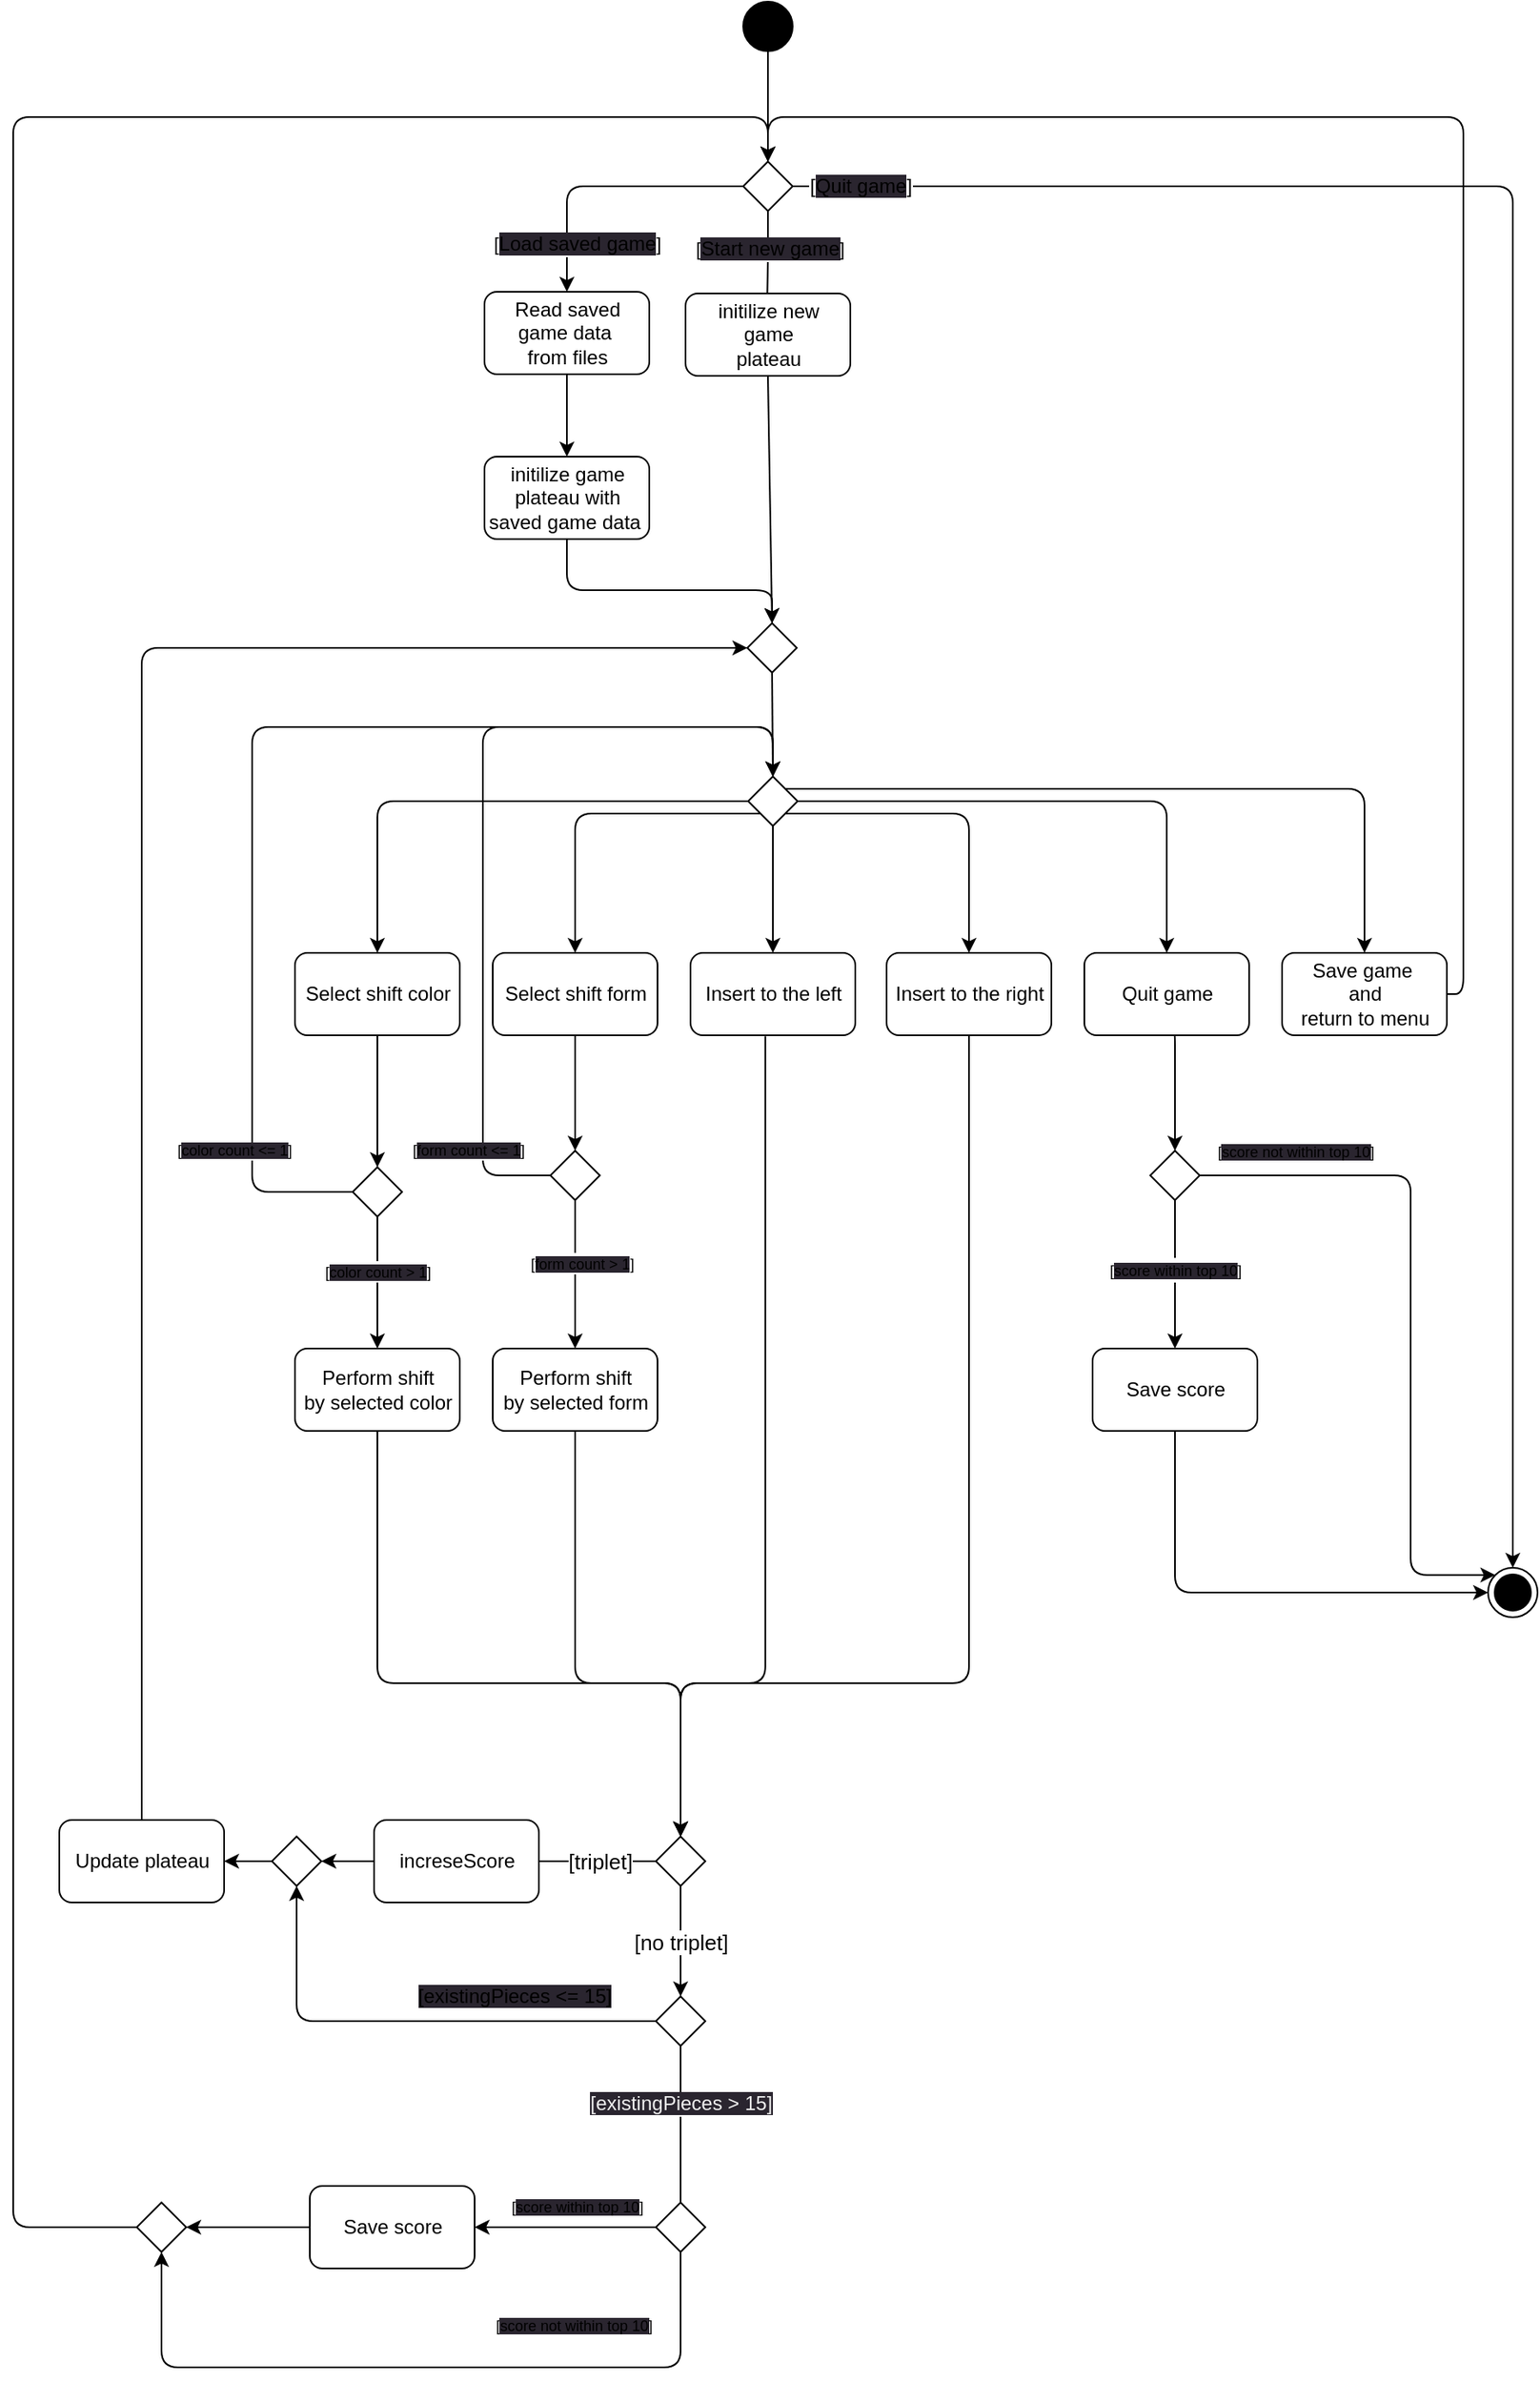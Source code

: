 <mxfile>
    <diagram id="9pRPVDFO2S-TlXPmKw_i" name="Page-1">
        <mxGraphModel dx="1385" dy="603" grid="1" gridSize="10" guides="1" tooltips="1" connect="1" arrows="1" fold="1" page="1" pageScale="1" pageWidth="1169" pageHeight="1654" math="0" shadow="0">
            <root>
                <mxCell id="0"/>
                <mxCell id="1" parent="0"/>
                <mxCell id="49" value="" style="edgeStyle=orthogonalEdgeStyle;html=1;fontSize=13;exitX=0;exitY=0.5;exitDx=0;exitDy=0;entryX=0.5;entryY=0;entryDx=0;entryDy=0;" parent="1" source="62" target="4" edge="1">
                    <mxGeometry relative="1" as="geometry">
                        <Array as="points">
                            <mxPoint x="458" y="172"/>
                        </Array>
                    </mxGeometry>
                </mxCell>
                <mxCell id="82" value="[&lt;span style=&quot;font-size: 12px; background-color: rgb(42, 37, 47);&quot;&gt;Load saved&amp;nbsp;&lt;/span&gt;&lt;span style=&quot;font-size: 12px; background-color: rgb(42, 37, 47);&quot;&gt;game&lt;/span&gt;]" style="edgeLabel;html=1;align=center;verticalAlign=middle;resizable=0;points=[];" vertex="1" connectable="0" parent="49">
                    <mxGeometry x="-0.566" y="2" relative="1" as="geometry">
                        <mxPoint x="-64" y="33" as="offset"/>
                    </mxGeometry>
                </mxCell>
                <mxCell id="50" style="edgeStyle=orthogonalEdgeStyle;html=1;fontSize=13;exitX=0.5;exitY=1;exitDx=0;exitDy=0;entryX=0.5;entryY=0;entryDx=0;entryDy=0;" parent="1" source="62" target="7" edge="1">
                    <mxGeometry relative="1" as="geometry">
                        <mxPoint x="535.5" y="246" as="targetPoint"/>
                        <Array as="points">
                            <mxPoint x="579.5" y="216"/>
                            <mxPoint x="579.5" y="216"/>
                            <mxPoint x="579.5" y="246"/>
                            <mxPoint x="579.5" y="246"/>
                        </Array>
                    </mxGeometry>
                </mxCell>
                <mxCell id="83" value="[&lt;span style=&quot;font-size: 12px; background-color: rgb(42, 37, 47);&quot;&gt;Start new game&lt;/span&gt;]" style="edgeLabel;html=1;align=center;verticalAlign=middle;resizable=0;points=[];" vertex="1" connectable="0" parent="50">
                    <mxGeometry x="-0.158" y="2" relative="1" as="geometry">
                        <mxPoint x="1" y="-8" as="offset"/>
                    </mxGeometry>
                </mxCell>
                <mxCell id="63" style="edgeStyle=none;html=1;exitX=0.5;exitY=1;exitDx=0;exitDy=0;entryX=0.5;entryY=0;entryDx=0;entryDy=0;endArrow=classic;endFill=1;" parent="1" source="2" target="62" edge="1">
                    <mxGeometry relative="1" as="geometry"/>
                </mxCell>
                <mxCell id="2" value="" style="ellipse;fillColor=strokeColor;" parent="1" vertex="1">
                    <mxGeometry x="565" y="60" width="30" height="30" as="geometry"/>
                </mxCell>
                <mxCell id="77" style="edgeStyle=orthogonalEdgeStyle;html=1;endArrow=classic;endFill=1;exitX=0.5;exitY=1;exitDx=0;exitDy=0;entryX=0.5;entryY=0;entryDx=0;entryDy=0;" parent="1" source="4" target="112" edge="1">
                    <mxGeometry relative="1" as="geometry">
                        <mxPoint x="458" y="331" as="targetPoint"/>
                    </mxGeometry>
                </mxCell>
                <mxCell id="4" value="Read saved&lt;br&gt;game data&amp;nbsp;&lt;br&gt;from files" style="html=1;dashed=0;whitespace=wrap;rounded=1;glass=0;shadow=0;" parent="1" vertex="1">
                    <mxGeometry x="408" y="236" width="100" height="50" as="geometry"/>
                </mxCell>
                <mxCell id="46" value="" style="edgeStyle=orthogonalEdgeStyle;html=1;fontSize=13;entryX=0.5;entryY=0;entryDx=0;entryDy=0;exitX=1;exitY=0;exitDx=0;exitDy=0;" parent="1" source="65" target="47" edge="1">
                    <mxGeometry relative="1" as="geometry">
                        <mxPoint x="817.077" y="627" as="targetPoint"/>
                        <mxPoint x="602" y="537" as="sourcePoint"/>
                        <Array as="points">
                            <mxPoint x="942" y="538"/>
                        </Array>
                    </mxGeometry>
                </mxCell>
                <mxCell id="67" style="edgeStyle=none;html=1;exitX=0.5;exitY=1;exitDx=0;exitDy=0;entryX=0.5;entryY=0;entryDx=0;entryDy=0;endArrow=classic;endFill=1;" parent="1" source="7" target="66" edge="1">
                    <mxGeometry relative="1" as="geometry"/>
                </mxCell>
                <mxCell id="7" value="initilize new &lt;br&gt;game&lt;br&gt;plateau" style="html=1;dashed=0;whitespace=wrap;rounded=1;glass=0;shadow=0;" parent="1" vertex="1">
                    <mxGeometry x="530" y="237" width="100" height="50" as="geometry"/>
                </mxCell>
                <mxCell id="20" style="edgeStyle=orthogonalEdgeStyle;html=1;entryX=0.5;entryY=0;entryDx=0;entryDy=0;exitX=0;exitY=0.5;exitDx=0;exitDy=0;startArrow=none;" parent="1" source="65" target="19" edge="1">
                    <mxGeometry relative="1" as="geometry">
                        <Array as="points">
                            <mxPoint x="343" y="545"/>
                        </Array>
                        <mxPoint x="402.75" y="712" as="sourcePoint"/>
                    </mxGeometry>
                </mxCell>
                <mxCell id="15" style="edgeStyle=orthogonalEdgeStyle;html=1;entryX=0.5;entryY=0;entryDx=0;entryDy=0;exitX=0.5;exitY=1;exitDx=0;exitDy=0;" parent="1" source="65" target="14" edge="1">
                    <mxGeometry relative="1" as="geometry">
                        <Array as="points">
                            <mxPoint x="583" y="560"/>
                            <mxPoint x="583" y="637"/>
                        </Array>
                        <mxPoint x="567" y="657" as="sourcePoint"/>
                    </mxGeometry>
                </mxCell>
                <mxCell id="16" style="edgeStyle=orthogonalEdgeStyle;html=1;entryX=0.5;entryY=0;entryDx=0;entryDy=0;exitX=1;exitY=1;exitDx=0;exitDy=0;" parent="1" source="65" target="13" edge="1">
                    <mxGeometry relative="1" as="geometry">
                        <Array as="points">
                            <mxPoint x="702" y="553"/>
                            <mxPoint x="680" y="553"/>
                            <mxPoint x="702" y="553"/>
                        </Array>
                        <mxPoint x="651.5" y="722" as="sourcePoint"/>
                    </mxGeometry>
                </mxCell>
                <mxCell id="26" style="edgeStyle=orthogonalEdgeStyle;html=1;entryX=0.5;entryY=0;entryDx=0;entryDy=0;" parent="1" source="13" target="104" edge="1">
                    <mxGeometry relative="1" as="geometry">
                        <Array as="points">
                            <mxPoint x="702" y="1080"/>
                            <mxPoint x="527" y="1080"/>
                        </Array>
                        <mxPoint x="702.67" y="1020.49" as="targetPoint"/>
                    </mxGeometry>
                </mxCell>
                <mxCell id="13" value="Insert to the right" style="html=1;dashed=0;whitespace=wrap;rounded=1;glass=0;shadow=0;" parent="1" vertex="1">
                    <mxGeometry x="652" y="637" width="100" height="50" as="geometry"/>
                </mxCell>
                <mxCell id="25" style="edgeStyle=orthogonalEdgeStyle;html=1;exitX=0.454;exitY=1.013;exitDx=0;exitDy=0;entryX=0.5;entryY=0;entryDx=0;entryDy=0;exitPerimeter=0;" parent="1" source="14" target="104" edge="1">
                    <mxGeometry relative="1" as="geometry">
                        <mxPoint x="586.12" y="1020.49" as="targetPoint"/>
                        <Array as="points">
                            <mxPoint x="578" y="1080"/>
                            <mxPoint x="527" y="1080"/>
                        </Array>
                    </mxGeometry>
                </mxCell>
                <mxCell id="14" value="Insert to the left" style="html=1;dashed=0;whitespace=wrap;rounded=1;glass=0;shadow=0;" parent="1" vertex="1">
                    <mxGeometry x="533" y="637" width="100" height="50" as="geometry"/>
                </mxCell>
                <mxCell id="17" style="edgeStyle=orthogonalEdgeStyle;html=1;entryX=0.5;entryY=0;entryDx=0;entryDy=0;exitX=0;exitY=1;exitDx=0;exitDy=0;" parent="1" source="65" target="18" edge="1">
                    <mxGeometry relative="1" as="geometry">
                        <mxPoint x="507" y="647" as="sourcePoint"/>
                        <Array as="points">
                            <mxPoint x="463" y="553"/>
                        </Array>
                    </mxGeometry>
                </mxCell>
                <mxCell id="101" style="edgeStyle=orthogonalEdgeStyle;html=1;entryX=0.5;entryY=0;entryDx=0;entryDy=0;fontSize=9;" edge="1" parent="1" source="18" target="110">
                    <mxGeometry relative="1" as="geometry">
                        <mxPoint x="484" y="747" as="targetPoint"/>
                    </mxGeometry>
                </mxCell>
                <mxCell id="18" value="Select shift form" style="html=1;dashed=0;whitespace=wrap;rounded=1;glass=0;shadow=0;" parent="1" vertex="1">
                    <mxGeometry x="413" y="637" width="100" height="50" as="geometry"/>
                </mxCell>
                <mxCell id="23" style="edgeStyle=orthogonalEdgeStyle;html=1;exitX=0.5;exitY=1;exitDx=0;exitDy=0;entryX=0.5;entryY=0;entryDx=0;entryDy=0;" parent="1" source="90" target="104" edge="1">
                    <mxGeometry relative="1" as="geometry">
                        <Array as="points">
                            <mxPoint x="343" y="1080"/>
                            <mxPoint x="527" y="1080"/>
                        </Array>
                        <mxPoint x="357" y="827" as="sourcePoint"/>
                        <mxPoint x="346.36" y="1021.08" as="targetPoint"/>
                    </mxGeometry>
                </mxCell>
                <mxCell id="19" value="Select shift color" style="html=1;dashed=0;whitespace=wrap;rounded=1;glass=0;shadow=0;" parent="1" vertex="1">
                    <mxGeometry x="293" y="637" width="100" height="50" as="geometry"/>
                </mxCell>
                <mxCell id="27" style="edgeStyle=orthogonalEdgeStyle;html=1;exitX=0;exitY=0.5;exitDx=0;exitDy=0;entryX=1;entryY=0.5;entryDx=0;entryDy=0;" parent="1" source="57" target="106" edge="1">
                    <mxGeometry relative="1" as="geometry">
                        <mxPoint x="247" y="1163" as="targetPoint"/>
                        <mxPoint x="277" y="1053" as="sourcePoint"/>
                        <Array as="points"/>
                    </mxGeometry>
                </mxCell>
                <mxCell id="30" value="" style="edgeStyle=orthogonalEdgeStyle;html=1;exitX=0.5;exitY=1;exitDx=0;exitDy=0;entryX=0.5;entryY=0;entryDx=0;entryDy=0;" parent="1" source="104" target="109" edge="1">
                    <mxGeometry relative="1" as="geometry">
                        <mxPoint x="531.5" y="1223" as="sourcePoint"/>
                        <mxPoint x="531.48" y="1313.02" as="targetPoint"/>
                    </mxGeometry>
                </mxCell>
                <mxCell id="36" value="&lt;span style=&quot;font-size: 13px;&quot;&gt;[no triplet]&lt;/span&gt;" style="edgeLabel;html=1;align=center;verticalAlign=middle;resizable=0;points=[];" parent="30" vertex="1" connectable="0">
                    <mxGeometry x="-0.726" y="-3" relative="1" as="geometry">
                        <mxPoint x="3" y="25" as="offset"/>
                    </mxGeometry>
                </mxCell>
                <mxCell id="34" style="edgeStyle=orthogonalEdgeStyle;html=1;entryX=0.5;entryY=1;entryDx=0;entryDy=0;exitX=0;exitY=0.5;exitDx=0;exitDy=0;" parent="1" source="109" target="106" edge="1">
                    <mxGeometry relative="1" as="geometry">
                        <Array as="points">
                            <mxPoint x="294" y="1285"/>
                        </Array>
                        <mxPoint x="207" y="643" as="targetPoint"/>
                        <mxPoint x="491.5" y="1353" as="sourcePoint"/>
                    </mxGeometry>
                </mxCell>
                <mxCell id="35" value="&lt;span style=&quot;background-color: rgb(42, 37, 47); font-size: 12px;&quot;&gt;[existingPieces &amp;lt;= 15]&lt;/span&gt;" style="edgeLabel;html=1;align=center;verticalAlign=middle;resizable=0;points=[];fontSize=12;fontStyle=0" parent="34" vertex="1" connectable="0">
                    <mxGeometry x="-0.952" y="1" relative="1" as="geometry">
                        <mxPoint x="-79" y="-16" as="offset"/>
                    </mxGeometry>
                </mxCell>
                <mxCell id="39" value="" style="ellipse;html=1;shape=endState;fillColor=strokeColor;" parent="1" vertex="1">
                    <mxGeometry x="1017" y="1010" width="30" height="30" as="geometry"/>
                </mxCell>
                <mxCell id="48" style="edgeStyle=orthogonalEdgeStyle;html=1;fontSize=13;entryX=0.5;entryY=0;entryDx=0;entryDy=0;exitX=1;exitY=0.5;exitDx=0;exitDy=0;" parent="1" source="47" target="62" edge="1">
                    <mxGeometry relative="1" as="geometry">
                        <Array as="points">
                            <mxPoint x="1002" y="662"/>
                            <mxPoint x="1002" y="130"/>
                            <mxPoint x="580" y="130"/>
                        </Array>
                        <mxPoint x="782" y="427" as="sourcePoint"/>
                        <mxPoint x="874.5" y="423" as="targetPoint"/>
                    </mxGeometry>
                </mxCell>
                <mxCell id="47" value="Save game&amp;nbsp;&lt;br&gt;and &lt;br&gt;return to menu" style="html=1;dashed=0;whitespace=wrap;rounded=1;glass=0;shadow=0;" parent="1" vertex="1">
                    <mxGeometry x="892" y="637" width="100" height="50" as="geometry"/>
                </mxCell>
                <mxCell id="58" style="edgeStyle=orthogonalEdgeStyle;html=1;entryX=0;entryY=0.5;entryDx=0;entryDy=0;fontSize=13;endArrow=none;endFill=0;" parent="1" source="57" target="104" edge="1">
                    <mxGeometry relative="1" as="geometry">
                        <mxPoint x="496.5" y="1188" as="targetPoint"/>
                    </mxGeometry>
                </mxCell>
                <mxCell id="60" value="[triplet]" style="edgeLabel;html=1;align=center;verticalAlign=middle;resizable=0;points=[];fontSize=13;" parent="58" vertex="1" connectable="0">
                    <mxGeometry x="0.66" y="-2" relative="1" as="geometry">
                        <mxPoint x="-22" y="-2" as="offset"/>
                    </mxGeometry>
                </mxCell>
                <mxCell id="57" value="increseScore" style="html=1;dashed=0;whitespace=wrap;rounded=1;glass=0;shadow=0;" parent="1" vertex="1">
                    <mxGeometry x="341" y="1163" width="100" height="50" as="geometry"/>
                </mxCell>
                <mxCell id="62" value="" style="rhombus;" parent="1" vertex="1">
                    <mxGeometry x="565" y="157" width="30" height="30" as="geometry"/>
                </mxCell>
                <mxCell id="115" style="edgeStyle=orthogonalEdgeStyle;html=1;entryX=0.5;entryY=0;entryDx=0;entryDy=0;fontSize=12;endArrow=classic;endFill=1;exitX=1;exitY=0.5;exitDx=0;exitDy=0;entryPerimeter=0;" edge="1" parent="1" source="65" target="114">
                    <mxGeometry relative="1" as="geometry">
                        <mxPoint x="762" y="587" as="sourcePoint"/>
                        <Array as="points">
                            <mxPoint x="822" y="545"/>
                        </Array>
                    </mxGeometry>
                </mxCell>
                <mxCell id="65" value="" style="rhombus;" parent="1" vertex="1">
                    <mxGeometry x="568" y="530" width="30" height="30" as="geometry"/>
                </mxCell>
                <mxCell id="73" style="edgeStyle=none;html=1;exitX=0.5;exitY=1;exitDx=0;exitDy=0;entryX=0.5;entryY=0;entryDx=0;entryDy=0;endArrow=classic;endFill=1;" parent="1" source="66" target="65" edge="1">
                    <mxGeometry relative="1" as="geometry"/>
                </mxCell>
                <mxCell id="66" value="" style="rhombus;" parent="1" vertex="1">
                    <mxGeometry x="567.5" y="437" width="30" height="30" as="geometry"/>
                </mxCell>
                <mxCell id="92" style="edgeStyle=orthogonalEdgeStyle;html=1;entryX=0.5;entryY=0;entryDx=0;entryDy=0;exitX=0.5;exitY=1;exitDx=0;exitDy=0;" edge="1" parent="1" source="111" target="90">
                    <mxGeometry relative="1" as="geometry">
                        <mxPoint x="343" y="817" as="sourcePoint"/>
                    </mxGeometry>
                </mxCell>
                <mxCell id="93" value="&lt;span style=&quot;font-size: 9px;&quot;&gt;[&lt;/span&gt;&lt;span style=&quot;font-size: 9px; background-color: rgb(42, 37, 47);&quot;&gt;color&amp;nbsp;&lt;/span&gt;&lt;span style=&quot;font-size: 9px; background-color: rgb(42, 37, 47);&quot;&gt;count &amp;gt; 1&lt;/span&gt;&lt;span style=&quot;font-size: 9px;&quot;&gt;]&lt;/span&gt;" style="edgeLabel;html=1;align=center;verticalAlign=middle;resizable=0;points=[];" vertex="1" connectable="0" parent="92">
                    <mxGeometry x="-0.768" relative="1" as="geometry">
                        <mxPoint y="23" as="offset"/>
                    </mxGeometry>
                </mxCell>
                <mxCell id="94" style="edgeStyle=orthogonalEdgeStyle;html=1;entryX=0.5;entryY=0;entryDx=0;entryDy=0;fontSize=9;exitX=0;exitY=0.5;exitDx=0;exitDy=0;" edge="1" parent="1" source="111" target="65">
                    <mxGeometry relative="1" as="geometry">
                        <mxPoint x="310.5" y="782" as="sourcePoint"/>
                        <Array as="points">
                            <mxPoint x="267" y="782"/>
                            <mxPoint x="267" y="500"/>
                            <mxPoint x="583" y="500"/>
                        </Array>
                    </mxGeometry>
                </mxCell>
                <mxCell id="95" value="[&lt;span style=&quot;background-color: rgb(42, 37, 47);&quot;&gt;color&amp;nbsp;&lt;/span&gt;&lt;span style=&quot;background-color: rgb(42, 37, 47);&quot;&gt;count &amp;lt;= 1&lt;/span&gt;]" style="edgeLabel;html=1;align=center;verticalAlign=middle;resizable=0;points=[];fontSize=9;" vertex="1" connectable="0" parent="94">
                    <mxGeometry x="-0.861" y="-3" relative="1" as="geometry">
                        <mxPoint x="-24" y="-22" as="offset"/>
                    </mxGeometry>
                </mxCell>
                <mxCell id="79" value="" style="edgeStyle=none;orthogonalLoop=1;jettySize=auto;html=1;exitX=0.5;exitY=1;exitDx=0;exitDy=0;entryX=0.5;entryY=0;entryDx=0;entryDy=0;" edge="1" parent="1" source="19" target="111">
                    <mxGeometry width="80" relative="1" as="geometry">
                        <mxPoint x="317" y="747" as="sourcePoint"/>
                        <mxPoint x="343" y="747" as="targetPoint"/>
                        <Array as="points"/>
                    </mxGeometry>
                </mxCell>
                <mxCell id="90" value="Perform shift &lt;br&gt;by selected color" style="html=1;dashed=0;whitespace=wrap;rounded=1;glass=0;shadow=0;" vertex="1" parent="1">
                    <mxGeometry x="293" y="877" width="100" height="50" as="geometry"/>
                </mxCell>
                <mxCell id="97" style="edgeStyle=orthogonalEdgeStyle;html=1;fontSize=9;entryX=0.5;entryY=0;entryDx=0;entryDy=0;exitX=0;exitY=0.5;exitDx=0;exitDy=0;" edge="1" parent="1" source="110" target="65">
                    <mxGeometry relative="1" as="geometry">
                        <mxPoint x="437" y="727" as="targetPoint"/>
                        <Array as="points">
                            <mxPoint x="407" y="772"/>
                            <mxPoint x="407" y="500"/>
                            <mxPoint x="583" y="500"/>
                        </Array>
                        <mxPoint x="451.5" y="782" as="sourcePoint"/>
                    </mxGeometry>
                </mxCell>
                <mxCell id="98" value="[&lt;span style=&quot;background-color: rgb(42, 37, 47);&quot;&gt;form&amp;nbsp;&lt;/span&gt;&lt;span style=&quot;background-color: rgb(42, 37, 47);&quot;&gt;count &amp;lt;= 1&lt;/span&gt;]" style="edgeLabel;html=1;align=center;verticalAlign=middle;resizable=0;points=[];fontSize=9;" vertex="1" connectable="0" parent="97">
                    <mxGeometry x="-0.861" y="-3" relative="1" as="geometry">
                        <mxPoint x="-14" y="-12" as="offset"/>
                    </mxGeometry>
                </mxCell>
                <mxCell id="102" style="edgeStyle=orthogonalEdgeStyle;html=1;fontSize=9;entryX=0.5;entryY=0;entryDx=0;entryDy=0;exitX=0.5;exitY=1;exitDx=0;exitDy=0;" edge="1" parent="1" source="110" target="100">
                    <mxGeometry relative="1" as="geometry">
                        <mxPoint x="453" y="867" as="targetPoint"/>
                        <mxPoint x="463" y="807" as="sourcePoint"/>
                    </mxGeometry>
                </mxCell>
                <mxCell id="103" style="edgeStyle=orthogonalEdgeStyle;html=1;entryX=0.5;entryY=0;entryDx=0;entryDy=0;fontSize=9;exitX=0.5;exitY=1;exitDx=0;exitDy=0;" edge="1" parent="1" source="100" target="104">
                    <mxGeometry relative="1" as="geometry">
                        <mxPoint x="483.26" y="1021.41" as="targetPoint"/>
                        <Array as="points">
                            <mxPoint x="463" y="1080"/>
                            <mxPoint x="527" y="1080"/>
                        </Array>
                    </mxGeometry>
                </mxCell>
                <mxCell id="100" value="Perform shift &lt;br&gt;by selected form" style="html=1;dashed=0;whitespace=wrap;rounded=1;glass=0;shadow=0;" vertex="1" parent="1">
                    <mxGeometry x="413" y="877" width="100" height="50" as="geometry"/>
                </mxCell>
                <mxCell id="96" value="&lt;span style=&quot;font-size: 9px;&quot;&gt;[&lt;/span&gt;&lt;span style=&quot;font-size: 9px; background-color: rgb(42, 37, 47);&quot;&gt;form&amp;nbsp;&lt;/span&gt;&lt;span style=&quot;font-size: 9px; background-color: rgb(42, 37, 47);&quot;&gt;count &amp;gt; 1&lt;/span&gt;&lt;span style=&quot;font-size: 9px;&quot;&gt;]&lt;/span&gt;" style="edgeLabel;html=1;align=center;verticalAlign=middle;resizable=0;points=[];" vertex="1" connectable="0" parent="1">
                    <mxGeometry x="463" y="827.003" as="geometry">
                        <mxPoint x="4" y="-2" as="offset"/>
                    </mxGeometry>
                </mxCell>
                <mxCell id="104" value="" style="rhombus;labelBackgroundColor=none;labelBorderColor=none;fontSize=9;html=0;" vertex="1" parent="1">
                    <mxGeometry x="512" y="1173" width="30" height="30" as="geometry"/>
                </mxCell>
                <mxCell id="108" style="edgeStyle=orthogonalEdgeStyle;html=1;fontSize=9;entryX=0;entryY=0.5;entryDx=0;entryDy=0;exitX=0.5;exitY=0;exitDx=0;exitDy=0;" edge="1" parent="1" source="105" target="66">
                    <mxGeometry relative="1" as="geometry">
                        <mxPoint x="212" y="446.333" as="targetPoint"/>
                        <mxPoint x="200" y="1100" as="sourcePoint"/>
                        <Array as="points">
                            <mxPoint x="200" y="452"/>
                        </Array>
                    </mxGeometry>
                </mxCell>
                <mxCell id="105" value="Update plateau" style="html=1;dashed=0;whitespace=wrap;rounded=1;glass=0;shadow=0;" vertex="1" parent="1">
                    <mxGeometry x="150" y="1163" width="100" height="50" as="geometry"/>
                </mxCell>
                <mxCell id="107" style="edgeStyle=orthogonalEdgeStyle;html=1;entryX=1;entryY=0.5;entryDx=0;entryDy=0;fontSize=9;" edge="1" parent="1" source="106" target="105">
                    <mxGeometry relative="1" as="geometry">
                        <mxPoint x="192" y="1163" as="targetPoint"/>
                    </mxGeometry>
                </mxCell>
                <mxCell id="106" value="" style="rhombus;labelBackgroundColor=none;labelBorderColor=none;fontSize=9;html=0;" vertex="1" parent="1">
                    <mxGeometry x="279" y="1173" width="30" height="30" as="geometry"/>
                </mxCell>
                <mxCell id="109" value="" style="rhombus;labelBackgroundColor=none;labelBorderColor=none;fontSize=12;html=0;" vertex="1" parent="1">
                    <mxGeometry x="512" y="1270" width="30" height="30" as="geometry"/>
                </mxCell>
                <mxCell id="110" value="" style="rhombus;labelBackgroundColor=none;labelBorderColor=none;fontSize=12;html=0;" vertex="1" parent="1">
                    <mxGeometry x="448" y="757" width="30" height="30" as="geometry"/>
                </mxCell>
                <mxCell id="111" value="" style="rhombus;labelBackgroundColor=none;labelBorderColor=none;fontSize=12;html=0;" vertex="1" parent="1">
                    <mxGeometry x="328" y="767" width="30" height="30" as="geometry"/>
                </mxCell>
                <mxCell id="113" style="edgeStyle=orthogonalEdgeStyle;html=1;entryX=0.5;entryY=0;entryDx=0;entryDy=0;fontSize=12;endArrow=classic;endFill=1;exitX=0.5;exitY=1;exitDx=0;exitDy=0;" edge="1" parent="1" source="112" target="66">
                    <mxGeometry relative="1" as="geometry">
                        <Array as="points">
                            <mxPoint x="458" y="417"/>
                            <mxPoint x="583" y="417"/>
                        </Array>
                    </mxGeometry>
                </mxCell>
                <mxCell id="112" value="initilize game&lt;br&gt;plateau with &lt;br&gt;saved game data&amp;nbsp;" style="html=1;dashed=0;whitespace=wrap;rounded=1;glass=0;shadow=0;" vertex="1" parent="1">
                    <mxGeometry x="408" y="336" width="100" height="50" as="geometry"/>
                </mxCell>
                <mxCell id="116" style="edgeStyle=orthogonalEdgeStyle;html=1;fontSize=12;endArrow=classic;endFill=1;exitX=0.5;exitY=1;exitDx=0;exitDy=0;entryX=0.5;entryY=0;entryDx=0;entryDy=0;" edge="1" parent="1" source="114" target="123">
                    <mxGeometry relative="1" as="geometry">
                        <mxPoint x="982" y="1377" as="targetPoint"/>
                        <Array as="points">
                            <mxPoint x="827" y="683"/>
                        </Array>
                    </mxGeometry>
                </mxCell>
                <mxCell id="119" style="edgeStyle=orthogonalEdgeStyle;html=1;entryX=0.5;entryY=0;entryDx=0;entryDy=0;fontSize=12;endArrow=classic;endFill=1;exitX=1;exitY=0.5;exitDx=0;exitDy=0;" edge="1" parent="1" source="62" target="39">
                    <mxGeometry relative="1" as="geometry">
                        <mxPoint x="647.0" y="287" as="sourcePoint"/>
                        <Array as="points">
                            <mxPoint x="1032" y="172"/>
                            <mxPoint x="1032" y="960"/>
                            <mxPoint x="1032" y="960"/>
                        </Array>
                    </mxGeometry>
                </mxCell>
                <mxCell id="151" value="[&lt;span style=&quot;background-color: rgb(42, 37, 47);&quot;&gt;Quit game&lt;/span&gt;]" style="edgeLabel;html=1;align=center;verticalAlign=middle;resizable=0;points=[];fontSize=12;" vertex="1" connectable="0" parent="119">
                    <mxGeometry x="-0.846" y="2" relative="1" as="geometry">
                        <mxPoint x="-57" y="2" as="offset"/>
                    </mxGeometry>
                </mxCell>
                <mxCell id="120" value="" style="edgeStyle=orthogonalEdgeStyle;html=1;exitX=0.5;exitY=1;exitDx=0;exitDy=0;endArrow=none;entryX=0.5;entryY=0;entryDx=0;entryDy=0;" edge="1" parent="1" source="109" target="126">
                    <mxGeometry relative="1" as="geometry">
                        <mxPoint x="547" y="1358" as="sourcePoint"/>
                        <mxPoint x="1107" y="693" as="targetPoint"/>
                        <Array as="points">
                            <mxPoint x="527" y="1373"/>
                            <mxPoint x="527" y="1503"/>
                        </Array>
                    </mxGeometry>
                </mxCell>
                <mxCell id="121" value="&lt;span style=&quot;color: rgb(240, 240, 240); font-family: Helvetica; font-size: 12px; font-style: normal; font-variant-ligatures: normal; font-variant-caps: normal; font-weight: 400; letter-spacing: normal; orphans: 2; text-align: center; text-indent: 0px; text-transform: none; widows: 2; word-spacing: 0px; -webkit-text-stroke-width: 0px; background-color: rgb(42, 37, 47); text-decoration-thickness: initial; text-decoration-style: initial; text-decoration-color: initial; float: none; display: inline !important;&quot;&gt;[existingPieces &amp;gt; 15]&lt;/span&gt;" style="edgeLabel;html=1;align=center;verticalAlign=middle;resizable=0;points=[];fontSize=12;" vertex="1" connectable="0" parent="120">
                    <mxGeometry x="-0.683" y="-1" relative="1" as="geometry">
                        <mxPoint x="1" y="20" as="offset"/>
                    </mxGeometry>
                </mxCell>
                <mxCell id="114" value="Quit game" style="html=1;dashed=0;whitespace=wrap;rounded=1;glass=0;shadow=0;" vertex="1" parent="1">
                    <mxGeometry x="772" y="637" width="100" height="50" as="geometry"/>
                </mxCell>
                <mxCell id="128" value="" style="edgeStyle=orthogonalEdgeStyle;html=1;fontSize=12;endArrow=classic;endFill=1;entryX=0.5;entryY=0;entryDx=0;entryDy=0;" edge="1" parent="1" source="123" target="131">
                    <mxGeometry relative="1" as="geometry">
                        <mxPoint x="952.31" y="1292" as="targetPoint"/>
                    </mxGeometry>
                </mxCell>
                <mxCell id="134" value="&lt;span style=&quot;font-size: 9px;&quot;&gt;[&lt;span style=&quot;background-color: rgb(42, 37, 47);&quot;&gt;score within top 10&lt;/span&gt;&lt;/span&gt;&lt;span style=&quot;font-size: 9px;&quot;&gt;]&lt;/span&gt;" style="edgeLabel;html=1;align=center;verticalAlign=middle;resizable=0;points=[];fontSize=12;" vertex="1" connectable="0" parent="128">
                    <mxGeometry x="-0.699" relative="1" as="geometry">
                        <mxPoint y="28" as="offset"/>
                    </mxGeometry>
                </mxCell>
                <mxCell id="133" style="edgeStyle=orthogonalEdgeStyle;html=1;entryX=0;entryY=0;entryDx=0;entryDy=0;fontSize=12;endArrow=classic;endFill=1;exitX=1;exitY=0.5;exitDx=0;exitDy=0;" edge="1" parent="1" source="123" target="39">
                    <mxGeometry relative="1" as="geometry">
                        <Array as="points">
                            <mxPoint x="970" y="772"/>
                            <mxPoint x="970" y="1014"/>
                        </Array>
                    </mxGeometry>
                </mxCell>
                <mxCell id="135" value="&lt;span style=&quot;font-size: 9px;&quot;&gt;[&lt;span style=&quot;background-color: rgb(42, 37, 47);&quot;&gt;score not within top 10&lt;/span&gt;&lt;/span&gt;&lt;span style=&quot;font-size: 9px;&quot;&gt;]&lt;/span&gt;" style="edgeLabel;html=1;align=center;verticalAlign=middle;resizable=0;points=[];fontSize=12;" vertex="1" connectable="0" parent="133">
                    <mxGeometry x="-0.84" relative="1" as="geometry">
                        <mxPoint x="24" y="-15" as="offset"/>
                    </mxGeometry>
                </mxCell>
                <mxCell id="123" value="" style="rhombus;labelBackgroundColor=none;labelBorderColor=none;fontSize=12;html=0;" vertex="1" parent="1">
                    <mxGeometry x="812" y="757" width="30" height="30" as="geometry"/>
                </mxCell>
                <mxCell id="137" style="edgeStyle=orthogonalEdgeStyle;html=1;entryX=1;entryY=0.5;entryDx=0;entryDy=0;fontSize=12;endArrow=classic;endFill=1;" edge="1" parent="1" source="126" target="136">
                    <mxGeometry relative="1" as="geometry">
                        <Array as="points">
                            <mxPoint x="472" y="1410"/>
                            <mxPoint x="472" y="1410"/>
                        </Array>
                    </mxGeometry>
                </mxCell>
                <mxCell id="145" value="&lt;span style=&quot;font-size: 9px;&quot;&gt;[&lt;span style=&quot;background-color: rgb(42, 37, 47);&quot;&gt;score within top 10&lt;/span&gt;&lt;/span&gt;&lt;span style=&quot;font-size: 9px;&quot;&gt;]&lt;/span&gt;" style="edgeLabel;html=1;align=center;verticalAlign=middle;resizable=0;points=[];fontSize=12;" vertex="1" connectable="0" parent="137">
                    <mxGeometry x="-0.687" relative="1" as="geometry">
                        <mxPoint x="-31" y="-13" as="offset"/>
                    </mxGeometry>
                </mxCell>
                <mxCell id="139" style="edgeStyle=orthogonalEdgeStyle;html=1;fontSize=12;endArrow=classic;endFill=1;entryX=0.5;entryY=1;entryDx=0;entryDy=0;" edge="1" parent="1" source="126" target="142">
                    <mxGeometry relative="1" as="geometry">
                        <mxPoint x="336.24" y="1406" as="targetPoint"/>
                        <Array as="points">
                            <mxPoint x="527" y="1495"/>
                            <mxPoint x="212" y="1495"/>
                        </Array>
                    </mxGeometry>
                </mxCell>
                <mxCell id="146" value="&lt;span style=&quot;font-size: 9px;&quot;&gt;[&lt;span style=&quot;background-color: rgb(42, 37, 47);&quot;&gt;score not within top 10&lt;/span&gt;&lt;/span&gt;&lt;span style=&quot;font-size: 9px;&quot;&gt;]&lt;/span&gt;" style="edgeLabel;html=1;align=center;verticalAlign=middle;resizable=0;points=[];fontSize=12;" vertex="1" connectable="0" parent="139">
                    <mxGeometry x="-0.794" relative="1" as="geometry">
                        <mxPoint x="-65" y="-3" as="offset"/>
                    </mxGeometry>
                </mxCell>
                <mxCell id="126" value="" style="rhombus;labelBackgroundColor=none;labelBorderColor=none;fontSize=12;html=0;" vertex="1" parent="1">
                    <mxGeometry x="512" y="1395" width="30" height="30" as="geometry"/>
                </mxCell>
                <mxCell id="129" style="edgeStyle=orthogonalEdgeStyle;html=1;entryX=0;entryY=0.5;entryDx=0;entryDy=0;fontSize=12;endArrow=classic;endFill=1;exitX=0.5;exitY=1;exitDx=0;exitDy=0;" edge="1" parent="1" source="131" target="39">
                    <mxGeometry relative="1" as="geometry">
                        <mxPoint x="937.0" y="1402" as="sourcePoint"/>
                    </mxGeometry>
                </mxCell>
                <mxCell id="131" value="Save score" style="html=1;dashed=0;whitespace=wrap;rounded=1;glass=0;shadow=0;" vertex="1" parent="1">
                    <mxGeometry x="777" y="877" width="100" height="50" as="geometry"/>
                </mxCell>
                <mxCell id="143" style="edgeStyle=orthogonalEdgeStyle;html=1;fontSize=12;endArrow=classic;endFill=1;" edge="1" parent="1" source="136" target="142">
                    <mxGeometry relative="1" as="geometry"/>
                </mxCell>
                <mxCell id="136" value="Save score" style="html=1;dashed=0;whitespace=wrap;rounded=1;glass=0;shadow=0;" vertex="1" parent="1">
                    <mxGeometry x="302.0" y="1385" width="100" height="50" as="geometry"/>
                </mxCell>
                <mxCell id="144" style="edgeStyle=orthogonalEdgeStyle;html=1;exitX=0;exitY=0.5;exitDx=0;exitDy=0;fontSize=12;endArrow=classic;endFill=1;entryX=0.5;entryY=0;entryDx=0;entryDy=0;" edge="1" parent="1" source="142" target="62">
                    <mxGeometry relative="1" as="geometry">
                        <mxPoint x="977" y="-88.143" as="targetPoint"/>
                        <Array as="points">
                            <mxPoint x="122" y="1410"/>
                            <mxPoint x="122" y="130"/>
                            <mxPoint x="580" y="130"/>
                        </Array>
                    </mxGeometry>
                </mxCell>
                <mxCell id="142" value="" style="rhombus;labelBackgroundColor=none;labelBorderColor=none;fontSize=12;html=0;" vertex="1" parent="1">
                    <mxGeometry x="197.0" y="1395" width="30" height="30" as="geometry"/>
                </mxCell>
            </root>
        </mxGraphModel>
    </diagram>
</mxfile>
